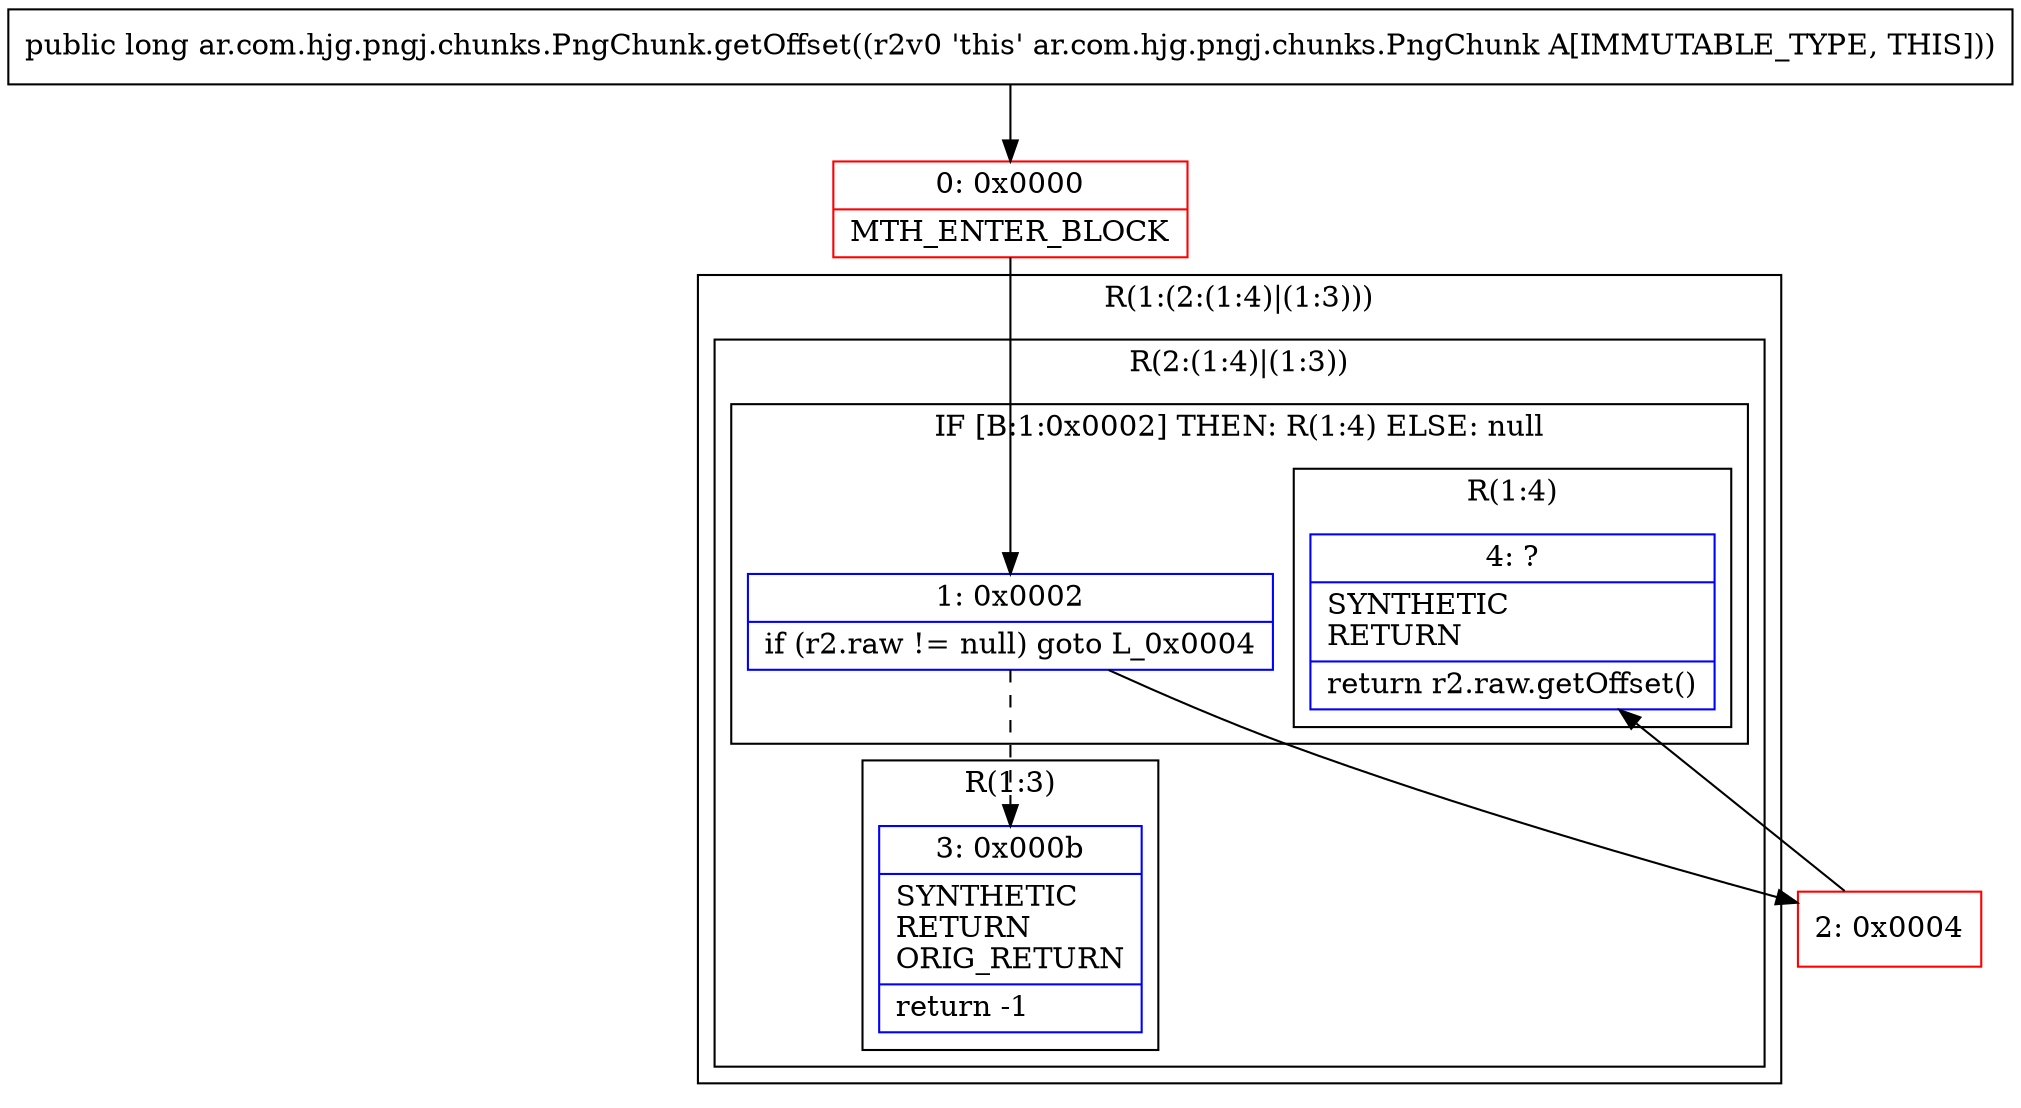 digraph "CFG forar.com.hjg.pngj.chunks.PngChunk.getOffset()J" {
subgraph cluster_Region_1688423176 {
label = "R(1:(2:(1:4)|(1:3)))";
node [shape=record,color=blue];
subgraph cluster_Region_1215757183 {
label = "R(2:(1:4)|(1:3))";
node [shape=record,color=blue];
subgraph cluster_IfRegion_432415928 {
label = "IF [B:1:0x0002] THEN: R(1:4) ELSE: null";
node [shape=record,color=blue];
Node_1 [shape=record,label="{1\:\ 0x0002|if (r2.raw != null) goto L_0x0004\l}"];
subgraph cluster_Region_1370854421 {
label = "R(1:4)";
node [shape=record,color=blue];
Node_4 [shape=record,label="{4\:\ ?|SYNTHETIC\lRETURN\l|return r2.raw.getOffset()\l}"];
}
}
subgraph cluster_Region_791707168 {
label = "R(1:3)";
node [shape=record,color=blue];
Node_3 [shape=record,label="{3\:\ 0x000b|SYNTHETIC\lRETURN\lORIG_RETURN\l|return \-1\l}"];
}
}
}
Node_0 [shape=record,color=red,label="{0\:\ 0x0000|MTH_ENTER_BLOCK\l}"];
Node_2 [shape=record,color=red,label="{2\:\ 0x0004}"];
MethodNode[shape=record,label="{public long ar.com.hjg.pngj.chunks.PngChunk.getOffset((r2v0 'this' ar.com.hjg.pngj.chunks.PngChunk A[IMMUTABLE_TYPE, THIS])) }"];
MethodNode -> Node_0;
Node_1 -> Node_2;
Node_1 -> Node_3[style=dashed];
Node_0 -> Node_1;
Node_2 -> Node_4;
}

